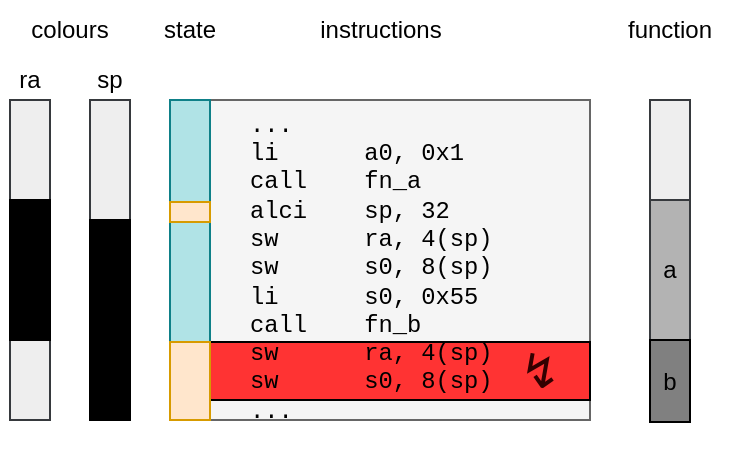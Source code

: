 <mxfile version="26.0.14">
  <diagram name="Seite-1" id="xeU27EbtqhHBBnQHDd9D">
    <mxGraphModel dx="457" dy="265" grid="1" gridSize="10" guides="1" tooltips="1" connect="1" arrows="1" fold="1" page="1" pageScale="1" pageWidth="1169" pageHeight="827" math="0" shadow="0">
      <root>
        <mxCell id="0" />
        <mxCell id="1" parent="0" />
        <mxCell id="JVvQ0PYDtXeMyq0miMnN-3" value="" style="rounded=0;whiteSpace=wrap;html=1;fillColor=#eeeeee;strokeColor=#36393d;" parent="1" vertex="1">
          <mxGeometry x="700" y="300" width="20" height="161" as="geometry" />
        </mxCell>
        <mxCell id="JVvQ0PYDtXeMyq0miMnN-4" value="" style="rounded=0;whiteSpace=wrap;html=1;fillColor=#f5f5f5;fontColor=#333333;strokeColor=#666666;" parent="1" vertex="1">
          <mxGeometry x="480" y="300" width="190" height="160" as="geometry" />
        </mxCell>
        <mxCell id="JVvQ0PYDtXeMyq0miMnN-61" value="" style="rounded=0;whiteSpace=wrap;html=1;fillColor=#FF3333;" parent="1" vertex="1">
          <mxGeometry x="480" y="421" width="190" height="29" as="geometry" />
        </mxCell>
        <mxCell id="JVvQ0PYDtXeMyq0miMnN-5" value="&lt;div&gt;...&lt;br&gt;&lt;/div&gt;&lt;div&gt;li&amp;nbsp;&amp;nbsp;&amp;nbsp;&amp;nbsp;&amp;nbsp; a0, 0x1&lt;/div&gt;call&amp;nbsp;&amp;nbsp;&amp;nbsp; fn_a&lt;br&gt;alci&amp;nbsp;&amp;nbsp;&amp;nbsp; sp, 32&lt;br&gt;sw&amp;nbsp;&amp;nbsp;&amp;nbsp;&amp;nbsp;&amp;nbsp; ra, 4(sp)&lt;br&gt;sw&amp;nbsp;&amp;nbsp;&amp;nbsp;&amp;nbsp;&amp;nbsp; s0, 8(sp)&lt;br&gt;li&amp;nbsp;&amp;nbsp;&amp;nbsp;&amp;nbsp;&amp;nbsp; s0, 0x55&lt;br&gt;&lt;div&gt;call&amp;nbsp;&amp;nbsp;&amp;nbsp; fn_b&lt;/div&gt;&lt;div&gt;sw&amp;nbsp;&amp;nbsp;&amp;nbsp;&amp;nbsp;&amp;nbsp; ra, 4(sp)&lt;/div&gt;sw&amp;nbsp;&amp;nbsp;&amp;nbsp;&amp;nbsp;&amp;nbsp; s0, 8(sp)&lt;div&gt;...&lt;/div&gt;&lt;div&gt;&lt;br&gt;&lt;/div&gt;" style="text;html=1;align=left;verticalAlign=middle;whiteSpace=wrap;rounded=0;fontFamily=Courier New;fontSize=11.9;" parent="1" vertex="1">
          <mxGeometry x="498" y="307" width="150" height="167" as="geometry" />
        </mxCell>
        <mxCell id="JVvQ0PYDtXeMyq0miMnN-6" value="" style="rounded=0;whiteSpace=wrap;html=1;fillColor=#eeeeee;strokeColor=#36393d;" parent="1" vertex="1">
          <mxGeometry x="420" y="300" width="20" height="160" as="geometry" />
        </mxCell>
        <mxCell id="JVvQ0PYDtXeMyq0miMnN-7" value="" style="rounded=0;whiteSpace=wrap;html=1;fillColor=#eeeeee;strokeColor=#36393d;" parent="1" vertex="1">
          <mxGeometry x="380" y="300" width="20" height="160" as="geometry" />
        </mxCell>
        <mxCell id="JVvQ0PYDtXeMyq0miMnN-8" value="function" style="text;html=1;align=center;verticalAlign=middle;whiteSpace=wrap;rounded=0;" parent="1" vertex="1">
          <mxGeometry x="680" y="250" width="60" height="30" as="geometry" />
        </mxCell>
        <mxCell id="JVvQ0PYDtXeMyq0miMnN-9" value="&lt;div&gt;sp&lt;/div&gt;" style="text;html=1;align=center;verticalAlign=middle;whiteSpace=wrap;rounded=0;" parent="1" vertex="1">
          <mxGeometry x="415" y="280" width="30" height="20" as="geometry" />
        </mxCell>
        <mxCell id="JVvQ0PYDtXeMyq0miMnN-10" value="&lt;div&gt;ra&lt;/div&gt;" style="text;html=1;align=center;verticalAlign=middle;whiteSpace=wrap;rounded=0;" parent="1" vertex="1">
          <mxGeometry x="375" y="280" width="30" height="20" as="geometry" />
        </mxCell>
        <mxCell id="JVvQ0PYDtXeMyq0miMnN-11" value="&lt;div&gt;colours&lt;/div&gt;" style="text;html=1;align=center;verticalAlign=middle;whiteSpace=wrap;rounded=0;" parent="1" vertex="1">
          <mxGeometry x="380" y="250" width="60" height="30" as="geometry" />
        </mxCell>
        <mxCell id="JVvQ0PYDtXeMyq0miMnN-12" value="" style="rounded=0;whiteSpace=wrap;html=1;fillColor=#eeeeee;strokeColor=#36393d;" parent="1" vertex="1">
          <mxGeometry x="700" y="300" width="20" height="50" as="geometry" />
        </mxCell>
        <mxCell id="JVvQ0PYDtXeMyq0miMnN-13" value="a" style="rounded=0;whiteSpace=wrap;html=1;fillColor=#B3B3B3;strokeColor=#36393d;" parent="1" vertex="1">
          <mxGeometry x="700" y="350" width="20" height="70" as="geometry" />
        </mxCell>
        <mxCell id="JVvQ0PYDtXeMyq0miMnN-14" value="b" style="rounded=0;whiteSpace=wrap;html=1;fillColor=#808080;" parent="1" vertex="1">
          <mxGeometry x="700" y="420" width="20" height="41" as="geometry" />
        </mxCell>
        <mxCell id="JVvQ0PYDtXeMyq0miMnN-16" value="" style="rounded=0;whiteSpace=wrap;html=1;fillColor=#000000;" parent="1" vertex="1">
          <mxGeometry x="420" y="360" width="20" height="100" as="geometry" />
        </mxCell>
        <mxCell id="JVvQ0PYDtXeMyq0miMnN-17" value="" style="rounded=0;whiteSpace=wrap;html=1;fillColor=#000000;" parent="1" vertex="1">
          <mxGeometry x="380" y="350" width="20" height="70" as="geometry" />
        </mxCell>
        <mxCell id="JVvQ0PYDtXeMyq0miMnN-21" value="" style="rounded=0;whiteSpace=wrap;html=1;fillColor=#b0e3e6;strokeColor=#0e8088;" parent="1" vertex="1">
          <mxGeometry x="460" y="300" width="20" height="160" as="geometry" />
        </mxCell>
        <mxCell id="JVvQ0PYDtXeMyq0miMnN-27" value="" style="rounded=0;whiteSpace=wrap;html=1;fillColor=#ffe6cc;strokeColor=#d79b00;" parent="1" vertex="1">
          <mxGeometry x="460" y="421" width="20" height="39" as="geometry" />
        </mxCell>
        <mxCell id="JVvQ0PYDtXeMyq0miMnN-28" value="" style="rounded=0;whiteSpace=wrap;html=1;fillColor=#ffe6cc;strokeColor=#d79b00;" parent="1" vertex="1">
          <mxGeometry x="460" y="351" width="20" height="10" as="geometry" />
        </mxCell>
        <mxCell id="JVvQ0PYDtXeMyq0miMnN-33" value="instructions" style="text;html=1;align=center;verticalAlign=middle;whiteSpace=wrap;rounded=0;" parent="1" vertex="1">
          <mxGeometry x="532.5" y="250" width="65" height="30" as="geometry" />
        </mxCell>
        <mxCell id="JVvQ0PYDtXeMyq0miMnN-34" value="state" style="text;html=1;align=center;verticalAlign=middle;whiteSpace=wrap;rounded=0;" parent="1" vertex="1">
          <mxGeometry x="440" y="250" width="60" height="30" as="geometry" />
        </mxCell>
        <mxCell id="JVvQ0PYDtXeMyq0miMnN-59" value="&lt;span class=&quot;box&quot;&gt;&lt;font&gt;↯&lt;/font&gt;&lt;/span&gt;" style="text;html=1;align=center;verticalAlign=middle;whiteSpace=wrap;rounded=0;strokeColor=none;labelBorderColor=none;fontColor=#330000;fontSize=24;" parent="1" vertex="1">
          <mxGeometry x="630" y="420.5" width="30" height="30" as="geometry" />
        </mxCell>
      </root>
    </mxGraphModel>
  </diagram>
</mxfile>
